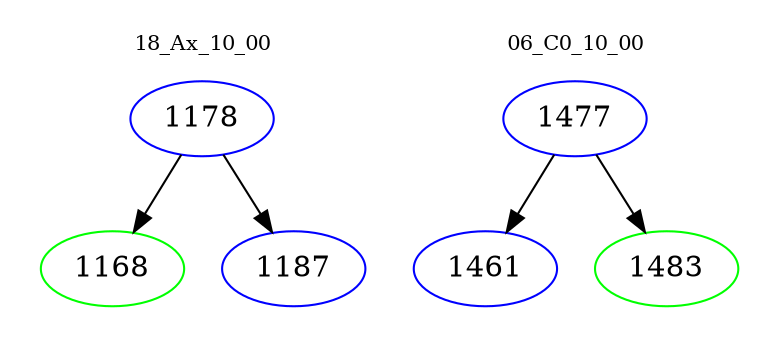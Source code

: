 digraph{
subgraph cluster_0 {
color = white
label = "18_Ax_10_00";
fontsize=10;
T0_1178 [label="1178", color="blue"]
T0_1178 -> T0_1168 [color="black"]
T0_1168 [label="1168", color="green"]
T0_1178 -> T0_1187 [color="black"]
T0_1187 [label="1187", color="blue"]
}
subgraph cluster_1 {
color = white
label = "06_C0_10_00";
fontsize=10;
T1_1477 [label="1477", color="blue"]
T1_1477 -> T1_1461 [color="black"]
T1_1461 [label="1461", color="blue"]
T1_1477 -> T1_1483 [color="black"]
T1_1483 [label="1483", color="green"]
}
}
